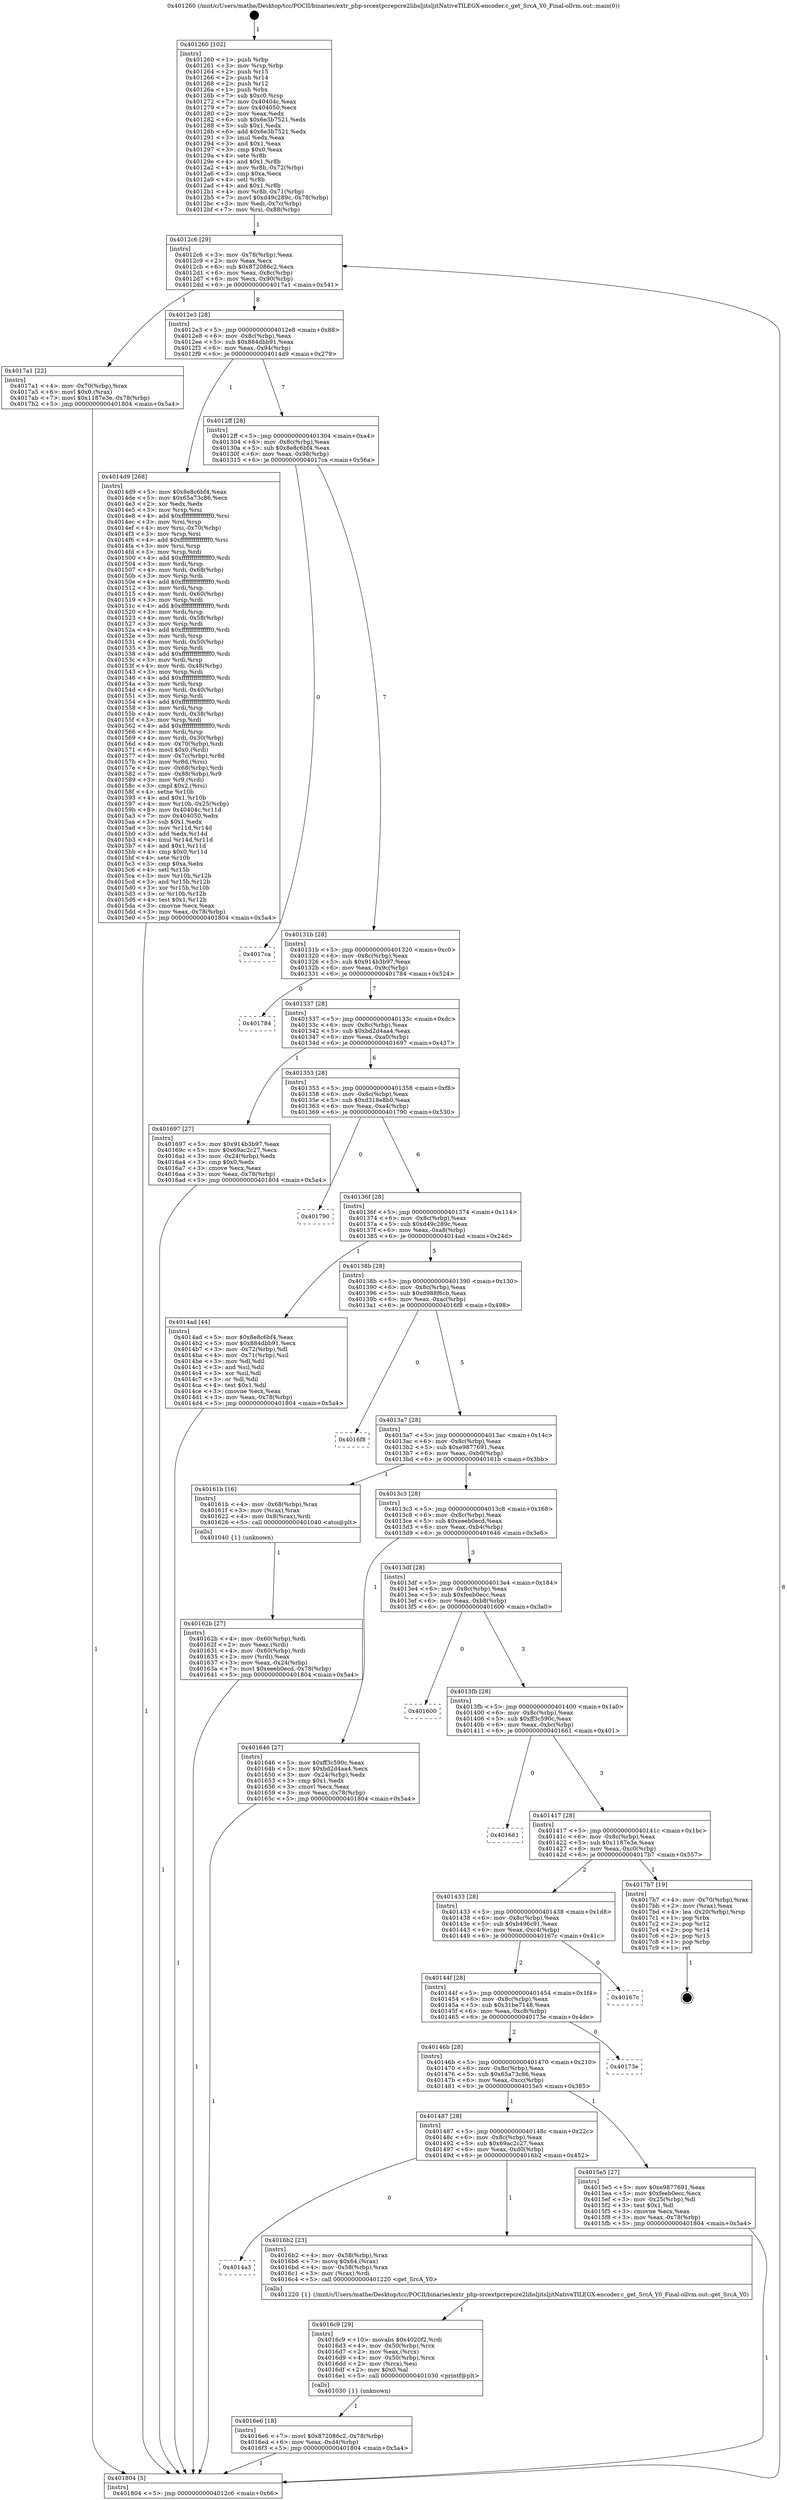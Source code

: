 digraph "0x401260" {
  label = "0x401260 (/mnt/c/Users/mathe/Desktop/tcc/POCII/binaries/extr_php-srcextpcrepcre2libsljitsljitNativeTILEGX-encoder.c_get_SrcA_Y0_Final-ollvm.out::main(0))"
  labelloc = "t"
  node[shape=record]

  Entry [label="",width=0.3,height=0.3,shape=circle,fillcolor=black,style=filled]
  "0x4012c6" [label="{
     0x4012c6 [29]\l
     | [instrs]\l
     &nbsp;&nbsp;0x4012c6 \<+3\>: mov -0x78(%rbp),%eax\l
     &nbsp;&nbsp;0x4012c9 \<+2\>: mov %eax,%ecx\l
     &nbsp;&nbsp;0x4012cb \<+6\>: sub $0x872086c2,%ecx\l
     &nbsp;&nbsp;0x4012d1 \<+6\>: mov %eax,-0x8c(%rbp)\l
     &nbsp;&nbsp;0x4012d7 \<+6\>: mov %ecx,-0x90(%rbp)\l
     &nbsp;&nbsp;0x4012dd \<+6\>: je 00000000004017a1 \<main+0x541\>\l
  }"]
  "0x4017a1" [label="{
     0x4017a1 [22]\l
     | [instrs]\l
     &nbsp;&nbsp;0x4017a1 \<+4\>: mov -0x70(%rbp),%rax\l
     &nbsp;&nbsp;0x4017a5 \<+6\>: movl $0x0,(%rax)\l
     &nbsp;&nbsp;0x4017ab \<+7\>: movl $0x1187e3e,-0x78(%rbp)\l
     &nbsp;&nbsp;0x4017b2 \<+5\>: jmp 0000000000401804 \<main+0x5a4\>\l
  }"]
  "0x4012e3" [label="{
     0x4012e3 [28]\l
     | [instrs]\l
     &nbsp;&nbsp;0x4012e3 \<+5\>: jmp 00000000004012e8 \<main+0x88\>\l
     &nbsp;&nbsp;0x4012e8 \<+6\>: mov -0x8c(%rbp),%eax\l
     &nbsp;&nbsp;0x4012ee \<+5\>: sub $0x884dbb91,%eax\l
     &nbsp;&nbsp;0x4012f3 \<+6\>: mov %eax,-0x94(%rbp)\l
     &nbsp;&nbsp;0x4012f9 \<+6\>: je 00000000004014d9 \<main+0x279\>\l
  }"]
  Exit [label="",width=0.3,height=0.3,shape=circle,fillcolor=black,style=filled,peripheries=2]
  "0x4014d9" [label="{
     0x4014d9 [268]\l
     | [instrs]\l
     &nbsp;&nbsp;0x4014d9 \<+5\>: mov $0x8e8c6bf4,%eax\l
     &nbsp;&nbsp;0x4014de \<+5\>: mov $0x65a73c86,%ecx\l
     &nbsp;&nbsp;0x4014e3 \<+2\>: xor %edx,%edx\l
     &nbsp;&nbsp;0x4014e5 \<+3\>: mov %rsp,%rsi\l
     &nbsp;&nbsp;0x4014e8 \<+4\>: add $0xfffffffffffffff0,%rsi\l
     &nbsp;&nbsp;0x4014ec \<+3\>: mov %rsi,%rsp\l
     &nbsp;&nbsp;0x4014ef \<+4\>: mov %rsi,-0x70(%rbp)\l
     &nbsp;&nbsp;0x4014f3 \<+3\>: mov %rsp,%rsi\l
     &nbsp;&nbsp;0x4014f6 \<+4\>: add $0xfffffffffffffff0,%rsi\l
     &nbsp;&nbsp;0x4014fa \<+3\>: mov %rsi,%rsp\l
     &nbsp;&nbsp;0x4014fd \<+3\>: mov %rsp,%rdi\l
     &nbsp;&nbsp;0x401500 \<+4\>: add $0xfffffffffffffff0,%rdi\l
     &nbsp;&nbsp;0x401504 \<+3\>: mov %rdi,%rsp\l
     &nbsp;&nbsp;0x401507 \<+4\>: mov %rdi,-0x68(%rbp)\l
     &nbsp;&nbsp;0x40150b \<+3\>: mov %rsp,%rdi\l
     &nbsp;&nbsp;0x40150e \<+4\>: add $0xfffffffffffffff0,%rdi\l
     &nbsp;&nbsp;0x401512 \<+3\>: mov %rdi,%rsp\l
     &nbsp;&nbsp;0x401515 \<+4\>: mov %rdi,-0x60(%rbp)\l
     &nbsp;&nbsp;0x401519 \<+3\>: mov %rsp,%rdi\l
     &nbsp;&nbsp;0x40151c \<+4\>: add $0xfffffffffffffff0,%rdi\l
     &nbsp;&nbsp;0x401520 \<+3\>: mov %rdi,%rsp\l
     &nbsp;&nbsp;0x401523 \<+4\>: mov %rdi,-0x58(%rbp)\l
     &nbsp;&nbsp;0x401527 \<+3\>: mov %rsp,%rdi\l
     &nbsp;&nbsp;0x40152a \<+4\>: add $0xfffffffffffffff0,%rdi\l
     &nbsp;&nbsp;0x40152e \<+3\>: mov %rdi,%rsp\l
     &nbsp;&nbsp;0x401531 \<+4\>: mov %rdi,-0x50(%rbp)\l
     &nbsp;&nbsp;0x401535 \<+3\>: mov %rsp,%rdi\l
     &nbsp;&nbsp;0x401538 \<+4\>: add $0xfffffffffffffff0,%rdi\l
     &nbsp;&nbsp;0x40153c \<+3\>: mov %rdi,%rsp\l
     &nbsp;&nbsp;0x40153f \<+4\>: mov %rdi,-0x48(%rbp)\l
     &nbsp;&nbsp;0x401543 \<+3\>: mov %rsp,%rdi\l
     &nbsp;&nbsp;0x401546 \<+4\>: add $0xfffffffffffffff0,%rdi\l
     &nbsp;&nbsp;0x40154a \<+3\>: mov %rdi,%rsp\l
     &nbsp;&nbsp;0x40154d \<+4\>: mov %rdi,-0x40(%rbp)\l
     &nbsp;&nbsp;0x401551 \<+3\>: mov %rsp,%rdi\l
     &nbsp;&nbsp;0x401554 \<+4\>: add $0xfffffffffffffff0,%rdi\l
     &nbsp;&nbsp;0x401558 \<+3\>: mov %rdi,%rsp\l
     &nbsp;&nbsp;0x40155b \<+4\>: mov %rdi,-0x38(%rbp)\l
     &nbsp;&nbsp;0x40155f \<+3\>: mov %rsp,%rdi\l
     &nbsp;&nbsp;0x401562 \<+4\>: add $0xfffffffffffffff0,%rdi\l
     &nbsp;&nbsp;0x401566 \<+3\>: mov %rdi,%rsp\l
     &nbsp;&nbsp;0x401569 \<+4\>: mov %rdi,-0x30(%rbp)\l
     &nbsp;&nbsp;0x40156d \<+4\>: mov -0x70(%rbp),%rdi\l
     &nbsp;&nbsp;0x401571 \<+6\>: movl $0x0,(%rdi)\l
     &nbsp;&nbsp;0x401577 \<+4\>: mov -0x7c(%rbp),%r8d\l
     &nbsp;&nbsp;0x40157b \<+3\>: mov %r8d,(%rsi)\l
     &nbsp;&nbsp;0x40157e \<+4\>: mov -0x68(%rbp),%rdi\l
     &nbsp;&nbsp;0x401582 \<+7\>: mov -0x88(%rbp),%r9\l
     &nbsp;&nbsp;0x401589 \<+3\>: mov %r9,(%rdi)\l
     &nbsp;&nbsp;0x40158c \<+3\>: cmpl $0x2,(%rsi)\l
     &nbsp;&nbsp;0x40158f \<+4\>: setne %r10b\l
     &nbsp;&nbsp;0x401593 \<+4\>: and $0x1,%r10b\l
     &nbsp;&nbsp;0x401597 \<+4\>: mov %r10b,-0x25(%rbp)\l
     &nbsp;&nbsp;0x40159b \<+8\>: mov 0x40404c,%r11d\l
     &nbsp;&nbsp;0x4015a3 \<+7\>: mov 0x404050,%ebx\l
     &nbsp;&nbsp;0x4015aa \<+3\>: sub $0x1,%edx\l
     &nbsp;&nbsp;0x4015ad \<+3\>: mov %r11d,%r14d\l
     &nbsp;&nbsp;0x4015b0 \<+3\>: add %edx,%r14d\l
     &nbsp;&nbsp;0x4015b3 \<+4\>: imul %r14d,%r11d\l
     &nbsp;&nbsp;0x4015b7 \<+4\>: and $0x1,%r11d\l
     &nbsp;&nbsp;0x4015bb \<+4\>: cmp $0x0,%r11d\l
     &nbsp;&nbsp;0x4015bf \<+4\>: sete %r10b\l
     &nbsp;&nbsp;0x4015c3 \<+3\>: cmp $0xa,%ebx\l
     &nbsp;&nbsp;0x4015c6 \<+4\>: setl %r15b\l
     &nbsp;&nbsp;0x4015ca \<+3\>: mov %r10b,%r12b\l
     &nbsp;&nbsp;0x4015cd \<+3\>: and %r15b,%r12b\l
     &nbsp;&nbsp;0x4015d0 \<+3\>: xor %r15b,%r10b\l
     &nbsp;&nbsp;0x4015d3 \<+3\>: or %r10b,%r12b\l
     &nbsp;&nbsp;0x4015d6 \<+4\>: test $0x1,%r12b\l
     &nbsp;&nbsp;0x4015da \<+3\>: cmovne %ecx,%eax\l
     &nbsp;&nbsp;0x4015dd \<+3\>: mov %eax,-0x78(%rbp)\l
     &nbsp;&nbsp;0x4015e0 \<+5\>: jmp 0000000000401804 \<main+0x5a4\>\l
  }"]
  "0x4012ff" [label="{
     0x4012ff [28]\l
     | [instrs]\l
     &nbsp;&nbsp;0x4012ff \<+5\>: jmp 0000000000401304 \<main+0xa4\>\l
     &nbsp;&nbsp;0x401304 \<+6\>: mov -0x8c(%rbp),%eax\l
     &nbsp;&nbsp;0x40130a \<+5\>: sub $0x8e8c6bf4,%eax\l
     &nbsp;&nbsp;0x40130f \<+6\>: mov %eax,-0x98(%rbp)\l
     &nbsp;&nbsp;0x401315 \<+6\>: je 00000000004017ca \<main+0x56a\>\l
  }"]
  "0x4016e6" [label="{
     0x4016e6 [18]\l
     | [instrs]\l
     &nbsp;&nbsp;0x4016e6 \<+7\>: movl $0x872086c2,-0x78(%rbp)\l
     &nbsp;&nbsp;0x4016ed \<+6\>: mov %eax,-0xd4(%rbp)\l
     &nbsp;&nbsp;0x4016f3 \<+5\>: jmp 0000000000401804 \<main+0x5a4\>\l
  }"]
  "0x4017ca" [label="{
     0x4017ca\l
  }", style=dashed]
  "0x40131b" [label="{
     0x40131b [28]\l
     | [instrs]\l
     &nbsp;&nbsp;0x40131b \<+5\>: jmp 0000000000401320 \<main+0xc0\>\l
     &nbsp;&nbsp;0x401320 \<+6\>: mov -0x8c(%rbp),%eax\l
     &nbsp;&nbsp;0x401326 \<+5\>: sub $0x914b3b97,%eax\l
     &nbsp;&nbsp;0x40132b \<+6\>: mov %eax,-0x9c(%rbp)\l
     &nbsp;&nbsp;0x401331 \<+6\>: je 0000000000401784 \<main+0x524\>\l
  }"]
  "0x4016c9" [label="{
     0x4016c9 [29]\l
     | [instrs]\l
     &nbsp;&nbsp;0x4016c9 \<+10\>: movabs $0x4020f2,%rdi\l
     &nbsp;&nbsp;0x4016d3 \<+4\>: mov -0x50(%rbp),%rcx\l
     &nbsp;&nbsp;0x4016d7 \<+2\>: mov %eax,(%rcx)\l
     &nbsp;&nbsp;0x4016d9 \<+4\>: mov -0x50(%rbp),%rcx\l
     &nbsp;&nbsp;0x4016dd \<+2\>: mov (%rcx),%esi\l
     &nbsp;&nbsp;0x4016df \<+2\>: mov $0x0,%al\l
     &nbsp;&nbsp;0x4016e1 \<+5\>: call 0000000000401030 \<printf@plt\>\l
     | [calls]\l
     &nbsp;&nbsp;0x401030 \{1\} (unknown)\l
  }"]
  "0x401784" [label="{
     0x401784\l
  }", style=dashed]
  "0x401337" [label="{
     0x401337 [28]\l
     | [instrs]\l
     &nbsp;&nbsp;0x401337 \<+5\>: jmp 000000000040133c \<main+0xdc\>\l
     &nbsp;&nbsp;0x40133c \<+6\>: mov -0x8c(%rbp),%eax\l
     &nbsp;&nbsp;0x401342 \<+5\>: sub $0xbd2d4aa4,%eax\l
     &nbsp;&nbsp;0x401347 \<+6\>: mov %eax,-0xa0(%rbp)\l
     &nbsp;&nbsp;0x40134d \<+6\>: je 0000000000401697 \<main+0x437\>\l
  }"]
  "0x4014a3" [label="{
     0x4014a3\l
  }", style=dashed]
  "0x401697" [label="{
     0x401697 [27]\l
     | [instrs]\l
     &nbsp;&nbsp;0x401697 \<+5\>: mov $0x914b3b97,%eax\l
     &nbsp;&nbsp;0x40169c \<+5\>: mov $0x69ac2c27,%ecx\l
     &nbsp;&nbsp;0x4016a1 \<+3\>: mov -0x24(%rbp),%edx\l
     &nbsp;&nbsp;0x4016a4 \<+3\>: cmp $0x0,%edx\l
     &nbsp;&nbsp;0x4016a7 \<+3\>: cmove %ecx,%eax\l
     &nbsp;&nbsp;0x4016aa \<+3\>: mov %eax,-0x78(%rbp)\l
     &nbsp;&nbsp;0x4016ad \<+5\>: jmp 0000000000401804 \<main+0x5a4\>\l
  }"]
  "0x401353" [label="{
     0x401353 [28]\l
     | [instrs]\l
     &nbsp;&nbsp;0x401353 \<+5\>: jmp 0000000000401358 \<main+0xf8\>\l
     &nbsp;&nbsp;0x401358 \<+6\>: mov -0x8c(%rbp),%eax\l
     &nbsp;&nbsp;0x40135e \<+5\>: sub $0xd318e8b0,%eax\l
     &nbsp;&nbsp;0x401363 \<+6\>: mov %eax,-0xa4(%rbp)\l
     &nbsp;&nbsp;0x401369 \<+6\>: je 0000000000401790 \<main+0x530\>\l
  }"]
  "0x4016b2" [label="{
     0x4016b2 [23]\l
     | [instrs]\l
     &nbsp;&nbsp;0x4016b2 \<+4\>: mov -0x58(%rbp),%rax\l
     &nbsp;&nbsp;0x4016b6 \<+7\>: movq $0x64,(%rax)\l
     &nbsp;&nbsp;0x4016bd \<+4\>: mov -0x58(%rbp),%rax\l
     &nbsp;&nbsp;0x4016c1 \<+3\>: mov (%rax),%rdi\l
     &nbsp;&nbsp;0x4016c4 \<+5\>: call 0000000000401220 \<get_SrcA_Y0\>\l
     | [calls]\l
     &nbsp;&nbsp;0x401220 \{1\} (/mnt/c/Users/mathe/Desktop/tcc/POCII/binaries/extr_php-srcextpcrepcre2libsljitsljitNativeTILEGX-encoder.c_get_SrcA_Y0_Final-ollvm.out::get_SrcA_Y0)\l
  }"]
  "0x401790" [label="{
     0x401790\l
  }", style=dashed]
  "0x40136f" [label="{
     0x40136f [28]\l
     | [instrs]\l
     &nbsp;&nbsp;0x40136f \<+5\>: jmp 0000000000401374 \<main+0x114\>\l
     &nbsp;&nbsp;0x401374 \<+6\>: mov -0x8c(%rbp),%eax\l
     &nbsp;&nbsp;0x40137a \<+5\>: sub $0xd49c289c,%eax\l
     &nbsp;&nbsp;0x40137f \<+6\>: mov %eax,-0xa8(%rbp)\l
     &nbsp;&nbsp;0x401385 \<+6\>: je 00000000004014ad \<main+0x24d\>\l
  }"]
  "0x40162b" [label="{
     0x40162b [27]\l
     | [instrs]\l
     &nbsp;&nbsp;0x40162b \<+4\>: mov -0x60(%rbp),%rdi\l
     &nbsp;&nbsp;0x40162f \<+2\>: mov %eax,(%rdi)\l
     &nbsp;&nbsp;0x401631 \<+4\>: mov -0x60(%rbp),%rdi\l
     &nbsp;&nbsp;0x401635 \<+2\>: mov (%rdi),%eax\l
     &nbsp;&nbsp;0x401637 \<+3\>: mov %eax,-0x24(%rbp)\l
     &nbsp;&nbsp;0x40163a \<+7\>: movl $0xeeeb0ecd,-0x78(%rbp)\l
     &nbsp;&nbsp;0x401641 \<+5\>: jmp 0000000000401804 \<main+0x5a4\>\l
  }"]
  "0x4014ad" [label="{
     0x4014ad [44]\l
     | [instrs]\l
     &nbsp;&nbsp;0x4014ad \<+5\>: mov $0x8e8c6bf4,%eax\l
     &nbsp;&nbsp;0x4014b2 \<+5\>: mov $0x884dbb91,%ecx\l
     &nbsp;&nbsp;0x4014b7 \<+3\>: mov -0x72(%rbp),%dl\l
     &nbsp;&nbsp;0x4014ba \<+4\>: mov -0x71(%rbp),%sil\l
     &nbsp;&nbsp;0x4014be \<+3\>: mov %dl,%dil\l
     &nbsp;&nbsp;0x4014c1 \<+3\>: and %sil,%dil\l
     &nbsp;&nbsp;0x4014c4 \<+3\>: xor %sil,%dl\l
     &nbsp;&nbsp;0x4014c7 \<+3\>: or %dl,%dil\l
     &nbsp;&nbsp;0x4014ca \<+4\>: test $0x1,%dil\l
     &nbsp;&nbsp;0x4014ce \<+3\>: cmovne %ecx,%eax\l
     &nbsp;&nbsp;0x4014d1 \<+3\>: mov %eax,-0x78(%rbp)\l
     &nbsp;&nbsp;0x4014d4 \<+5\>: jmp 0000000000401804 \<main+0x5a4\>\l
  }"]
  "0x40138b" [label="{
     0x40138b [28]\l
     | [instrs]\l
     &nbsp;&nbsp;0x40138b \<+5\>: jmp 0000000000401390 \<main+0x130\>\l
     &nbsp;&nbsp;0x401390 \<+6\>: mov -0x8c(%rbp),%eax\l
     &nbsp;&nbsp;0x401396 \<+5\>: sub $0xd988f6cb,%eax\l
     &nbsp;&nbsp;0x40139b \<+6\>: mov %eax,-0xac(%rbp)\l
     &nbsp;&nbsp;0x4013a1 \<+6\>: je 00000000004016f8 \<main+0x498\>\l
  }"]
  "0x401804" [label="{
     0x401804 [5]\l
     | [instrs]\l
     &nbsp;&nbsp;0x401804 \<+5\>: jmp 00000000004012c6 \<main+0x66\>\l
  }"]
  "0x401260" [label="{
     0x401260 [102]\l
     | [instrs]\l
     &nbsp;&nbsp;0x401260 \<+1\>: push %rbp\l
     &nbsp;&nbsp;0x401261 \<+3\>: mov %rsp,%rbp\l
     &nbsp;&nbsp;0x401264 \<+2\>: push %r15\l
     &nbsp;&nbsp;0x401266 \<+2\>: push %r14\l
     &nbsp;&nbsp;0x401268 \<+2\>: push %r12\l
     &nbsp;&nbsp;0x40126a \<+1\>: push %rbx\l
     &nbsp;&nbsp;0x40126b \<+7\>: sub $0xc0,%rsp\l
     &nbsp;&nbsp;0x401272 \<+7\>: mov 0x40404c,%eax\l
     &nbsp;&nbsp;0x401279 \<+7\>: mov 0x404050,%ecx\l
     &nbsp;&nbsp;0x401280 \<+2\>: mov %eax,%edx\l
     &nbsp;&nbsp;0x401282 \<+6\>: sub $0x6e3b7521,%edx\l
     &nbsp;&nbsp;0x401288 \<+3\>: sub $0x1,%edx\l
     &nbsp;&nbsp;0x40128b \<+6\>: add $0x6e3b7521,%edx\l
     &nbsp;&nbsp;0x401291 \<+3\>: imul %edx,%eax\l
     &nbsp;&nbsp;0x401294 \<+3\>: and $0x1,%eax\l
     &nbsp;&nbsp;0x401297 \<+3\>: cmp $0x0,%eax\l
     &nbsp;&nbsp;0x40129a \<+4\>: sete %r8b\l
     &nbsp;&nbsp;0x40129e \<+4\>: and $0x1,%r8b\l
     &nbsp;&nbsp;0x4012a2 \<+4\>: mov %r8b,-0x72(%rbp)\l
     &nbsp;&nbsp;0x4012a6 \<+3\>: cmp $0xa,%ecx\l
     &nbsp;&nbsp;0x4012a9 \<+4\>: setl %r8b\l
     &nbsp;&nbsp;0x4012ad \<+4\>: and $0x1,%r8b\l
     &nbsp;&nbsp;0x4012b1 \<+4\>: mov %r8b,-0x71(%rbp)\l
     &nbsp;&nbsp;0x4012b5 \<+7\>: movl $0xd49c289c,-0x78(%rbp)\l
     &nbsp;&nbsp;0x4012bc \<+3\>: mov %edi,-0x7c(%rbp)\l
     &nbsp;&nbsp;0x4012bf \<+7\>: mov %rsi,-0x88(%rbp)\l
  }"]
  "0x401487" [label="{
     0x401487 [28]\l
     | [instrs]\l
     &nbsp;&nbsp;0x401487 \<+5\>: jmp 000000000040148c \<main+0x22c\>\l
     &nbsp;&nbsp;0x40148c \<+6\>: mov -0x8c(%rbp),%eax\l
     &nbsp;&nbsp;0x401492 \<+5\>: sub $0x69ac2c27,%eax\l
     &nbsp;&nbsp;0x401497 \<+6\>: mov %eax,-0xd0(%rbp)\l
     &nbsp;&nbsp;0x40149d \<+6\>: je 00000000004016b2 \<main+0x452\>\l
  }"]
  "0x4015e5" [label="{
     0x4015e5 [27]\l
     | [instrs]\l
     &nbsp;&nbsp;0x4015e5 \<+5\>: mov $0xe9877691,%eax\l
     &nbsp;&nbsp;0x4015ea \<+5\>: mov $0xfeeb0ecc,%ecx\l
     &nbsp;&nbsp;0x4015ef \<+3\>: mov -0x25(%rbp),%dl\l
     &nbsp;&nbsp;0x4015f2 \<+3\>: test $0x1,%dl\l
     &nbsp;&nbsp;0x4015f5 \<+3\>: cmovne %ecx,%eax\l
     &nbsp;&nbsp;0x4015f8 \<+3\>: mov %eax,-0x78(%rbp)\l
     &nbsp;&nbsp;0x4015fb \<+5\>: jmp 0000000000401804 \<main+0x5a4\>\l
  }"]
  "0x4016f8" [label="{
     0x4016f8\l
  }", style=dashed]
  "0x4013a7" [label="{
     0x4013a7 [28]\l
     | [instrs]\l
     &nbsp;&nbsp;0x4013a7 \<+5\>: jmp 00000000004013ac \<main+0x14c\>\l
     &nbsp;&nbsp;0x4013ac \<+6\>: mov -0x8c(%rbp),%eax\l
     &nbsp;&nbsp;0x4013b2 \<+5\>: sub $0xe9877691,%eax\l
     &nbsp;&nbsp;0x4013b7 \<+6\>: mov %eax,-0xb0(%rbp)\l
     &nbsp;&nbsp;0x4013bd \<+6\>: je 000000000040161b \<main+0x3bb\>\l
  }"]
  "0x40146b" [label="{
     0x40146b [28]\l
     | [instrs]\l
     &nbsp;&nbsp;0x40146b \<+5\>: jmp 0000000000401470 \<main+0x210\>\l
     &nbsp;&nbsp;0x401470 \<+6\>: mov -0x8c(%rbp),%eax\l
     &nbsp;&nbsp;0x401476 \<+5\>: sub $0x65a73c86,%eax\l
     &nbsp;&nbsp;0x40147b \<+6\>: mov %eax,-0xcc(%rbp)\l
     &nbsp;&nbsp;0x401481 \<+6\>: je 00000000004015e5 \<main+0x385\>\l
  }"]
  "0x40161b" [label="{
     0x40161b [16]\l
     | [instrs]\l
     &nbsp;&nbsp;0x40161b \<+4\>: mov -0x68(%rbp),%rax\l
     &nbsp;&nbsp;0x40161f \<+3\>: mov (%rax),%rax\l
     &nbsp;&nbsp;0x401622 \<+4\>: mov 0x8(%rax),%rdi\l
     &nbsp;&nbsp;0x401626 \<+5\>: call 0000000000401040 \<atoi@plt\>\l
     | [calls]\l
     &nbsp;&nbsp;0x401040 \{1\} (unknown)\l
  }"]
  "0x4013c3" [label="{
     0x4013c3 [28]\l
     | [instrs]\l
     &nbsp;&nbsp;0x4013c3 \<+5\>: jmp 00000000004013c8 \<main+0x168\>\l
     &nbsp;&nbsp;0x4013c8 \<+6\>: mov -0x8c(%rbp),%eax\l
     &nbsp;&nbsp;0x4013ce \<+5\>: sub $0xeeeb0ecd,%eax\l
     &nbsp;&nbsp;0x4013d3 \<+6\>: mov %eax,-0xb4(%rbp)\l
     &nbsp;&nbsp;0x4013d9 \<+6\>: je 0000000000401646 \<main+0x3e6\>\l
  }"]
  "0x40173e" [label="{
     0x40173e\l
  }", style=dashed]
  "0x401646" [label="{
     0x401646 [27]\l
     | [instrs]\l
     &nbsp;&nbsp;0x401646 \<+5\>: mov $0xff3c590c,%eax\l
     &nbsp;&nbsp;0x40164b \<+5\>: mov $0xbd2d4aa4,%ecx\l
     &nbsp;&nbsp;0x401650 \<+3\>: mov -0x24(%rbp),%edx\l
     &nbsp;&nbsp;0x401653 \<+3\>: cmp $0x1,%edx\l
     &nbsp;&nbsp;0x401656 \<+3\>: cmovl %ecx,%eax\l
     &nbsp;&nbsp;0x401659 \<+3\>: mov %eax,-0x78(%rbp)\l
     &nbsp;&nbsp;0x40165c \<+5\>: jmp 0000000000401804 \<main+0x5a4\>\l
  }"]
  "0x4013df" [label="{
     0x4013df [28]\l
     | [instrs]\l
     &nbsp;&nbsp;0x4013df \<+5\>: jmp 00000000004013e4 \<main+0x184\>\l
     &nbsp;&nbsp;0x4013e4 \<+6\>: mov -0x8c(%rbp),%eax\l
     &nbsp;&nbsp;0x4013ea \<+5\>: sub $0xfeeb0ecc,%eax\l
     &nbsp;&nbsp;0x4013ef \<+6\>: mov %eax,-0xb8(%rbp)\l
     &nbsp;&nbsp;0x4013f5 \<+6\>: je 0000000000401600 \<main+0x3a0\>\l
  }"]
  "0x40144f" [label="{
     0x40144f [28]\l
     | [instrs]\l
     &nbsp;&nbsp;0x40144f \<+5\>: jmp 0000000000401454 \<main+0x1f4\>\l
     &nbsp;&nbsp;0x401454 \<+6\>: mov -0x8c(%rbp),%eax\l
     &nbsp;&nbsp;0x40145a \<+5\>: sub $0x31be7148,%eax\l
     &nbsp;&nbsp;0x40145f \<+6\>: mov %eax,-0xc8(%rbp)\l
     &nbsp;&nbsp;0x401465 \<+6\>: je 000000000040173e \<main+0x4de\>\l
  }"]
  "0x401600" [label="{
     0x401600\l
  }", style=dashed]
  "0x4013fb" [label="{
     0x4013fb [28]\l
     | [instrs]\l
     &nbsp;&nbsp;0x4013fb \<+5\>: jmp 0000000000401400 \<main+0x1a0\>\l
     &nbsp;&nbsp;0x401400 \<+6\>: mov -0x8c(%rbp),%eax\l
     &nbsp;&nbsp;0x401406 \<+5\>: sub $0xff3c590c,%eax\l
     &nbsp;&nbsp;0x40140b \<+6\>: mov %eax,-0xbc(%rbp)\l
     &nbsp;&nbsp;0x401411 \<+6\>: je 0000000000401661 \<main+0x401\>\l
  }"]
  "0x40167c" [label="{
     0x40167c\l
  }", style=dashed]
  "0x401661" [label="{
     0x401661\l
  }", style=dashed]
  "0x401417" [label="{
     0x401417 [28]\l
     | [instrs]\l
     &nbsp;&nbsp;0x401417 \<+5\>: jmp 000000000040141c \<main+0x1bc\>\l
     &nbsp;&nbsp;0x40141c \<+6\>: mov -0x8c(%rbp),%eax\l
     &nbsp;&nbsp;0x401422 \<+5\>: sub $0x1187e3e,%eax\l
     &nbsp;&nbsp;0x401427 \<+6\>: mov %eax,-0xc0(%rbp)\l
     &nbsp;&nbsp;0x40142d \<+6\>: je 00000000004017b7 \<main+0x557\>\l
  }"]
  "0x401433" [label="{
     0x401433 [28]\l
     | [instrs]\l
     &nbsp;&nbsp;0x401433 \<+5\>: jmp 0000000000401438 \<main+0x1d8\>\l
     &nbsp;&nbsp;0x401438 \<+6\>: mov -0x8c(%rbp),%eax\l
     &nbsp;&nbsp;0x40143e \<+5\>: sub $0xb496c91,%eax\l
     &nbsp;&nbsp;0x401443 \<+6\>: mov %eax,-0xc4(%rbp)\l
     &nbsp;&nbsp;0x401449 \<+6\>: je 000000000040167c \<main+0x41c\>\l
  }"]
  "0x4017b7" [label="{
     0x4017b7 [19]\l
     | [instrs]\l
     &nbsp;&nbsp;0x4017b7 \<+4\>: mov -0x70(%rbp),%rax\l
     &nbsp;&nbsp;0x4017bb \<+2\>: mov (%rax),%eax\l
     &nbsp;&nbsp;0x4017bd \<+4\>: lea -0x20(%rbp),%rsp\l
     &nbsp;&nbsp;0x4017c1 \<+1\>: pop %rbx\l
     &nbsp;&nbsp;0x4017c2 \<+2\>: pop %r12\l
     &nbsp;&nbsp;0x4017c4 \<+2\>: pop %r14\l
     &nbsp;&nbsp;0x4017c6 \<+2\>: pop %r15\l
     &nbsp;&nbsp;0x4017c8 \<+1\>: pop %rbp\l
     &nbsp;&nbsp;0x4017c9 \<+1\>: ret\l
  }"]
  Entry -> "0x401260" [label=" 1"]
  "0x4012c6" -> "0x4017a1" [label=" 1"]
  "0x4012c6" -> "0x4012e3" [label=" 8"]
  "0x4017b7" -> Exit [label=" 1"]
  "0x4012e3" -> "0x4014d9" [label=" 1"]
  "0x4012e3" -> "0x4012ff" [label=" 7"]
  "0x4017a1" -> "0x401804" [label=" 1"]
  "0x4012ff" -> "0x4017ca" [label=" 0"]
  "0x4012ff" -> "0x40131b" [label=" 7"]
  "0x4016e6" -> "0x401804" [label=" 1"]
  "0x40131b" -> "0x401784" [label=" 0"]
  "0x40131b" -> "0x401337" [label=" 7"]
  "0x4016c9" -> "0x4016e6" [label=" 1"]
  "0x401337" -> "0x401697" [label=" 1"]
  "0x401337" -> "0x401353" [label=" 6"]
  "0x4016b2" -> "0x4016c9" [label=" 1"]
  "0x401353" -> "0x401790" [label=" 0"]
  "0x401353" -> "0x40136f" [label=" 6"]
  "0x401487" -> "0x4014a3" [label=" 0"]
  "0x40136f" -> "0x4014ad" [label=" 1"]
  "0x40136f" -> "0x40138b" [label=" 5"]
  "0x4014ad" -> "0x401804" [label=" 1"]
  "0x401260" -> "0x4012c6" [label=" 1"]
  "0x401804" -> "0x4012c6" [label=" 8"]
  "0x401487" -> "0x4016b2" [label=" 1"]
  "0x4014d9" -> "0x401804" [label=" 1"]
  "0x401697" -> "0x401804" [label=" 1"]
  "0x40138b" -> "0x4016f8" [label=" 0"]
  "0x40138b" -> "0x4013a7" [label=" 5"]
  "0x401646" -> "0x401804" [label=" 1"]
  "0x4013a7" -> "0x40161b" [label=" 1"]
  "0x4013a7" -> "0x4013c3" [label=" 4"]
  "0x40161b" -> "0x40162b" [label=" 1"]
  "0x4013c3" -> "0x401646" [label=" 1"]
  "0x4013c3" -> "0x4013df" [label=" 3"]
  "0x4015e5" -> "0x401804" [label=" 1"]
  "0x4013df" -> "0x401600" [label=" 0"]
  "0x4013df" -> "0x4013fb" [label=" 3"]
  "0x40146b" -> "0x4015e5" [label=" 1"]
  "0x4013fb" -> "0x401661" [label=" 0"]
  "0x4013fb" -> "0x401417" [label=" 3"]
  "0x40162b" -> "0x401804" [label=" 1"]
  "0x401417" -> "0x4017b7" [label=" 1"]
  "0x401417" -> "0x401433" [label=" 2"]
  "0x40144f" -> "0x40146b" [label=" 2"]
  "0x401433" -> "0x40167c" [label=" 0"]
  "0x401433" -> "0x40144f" [label=" 2"]
  "0x40146b" -> "0x401487" [label=" 1"]
  "0x40144f" -> "0x40173e" [label=" 0"]
}

